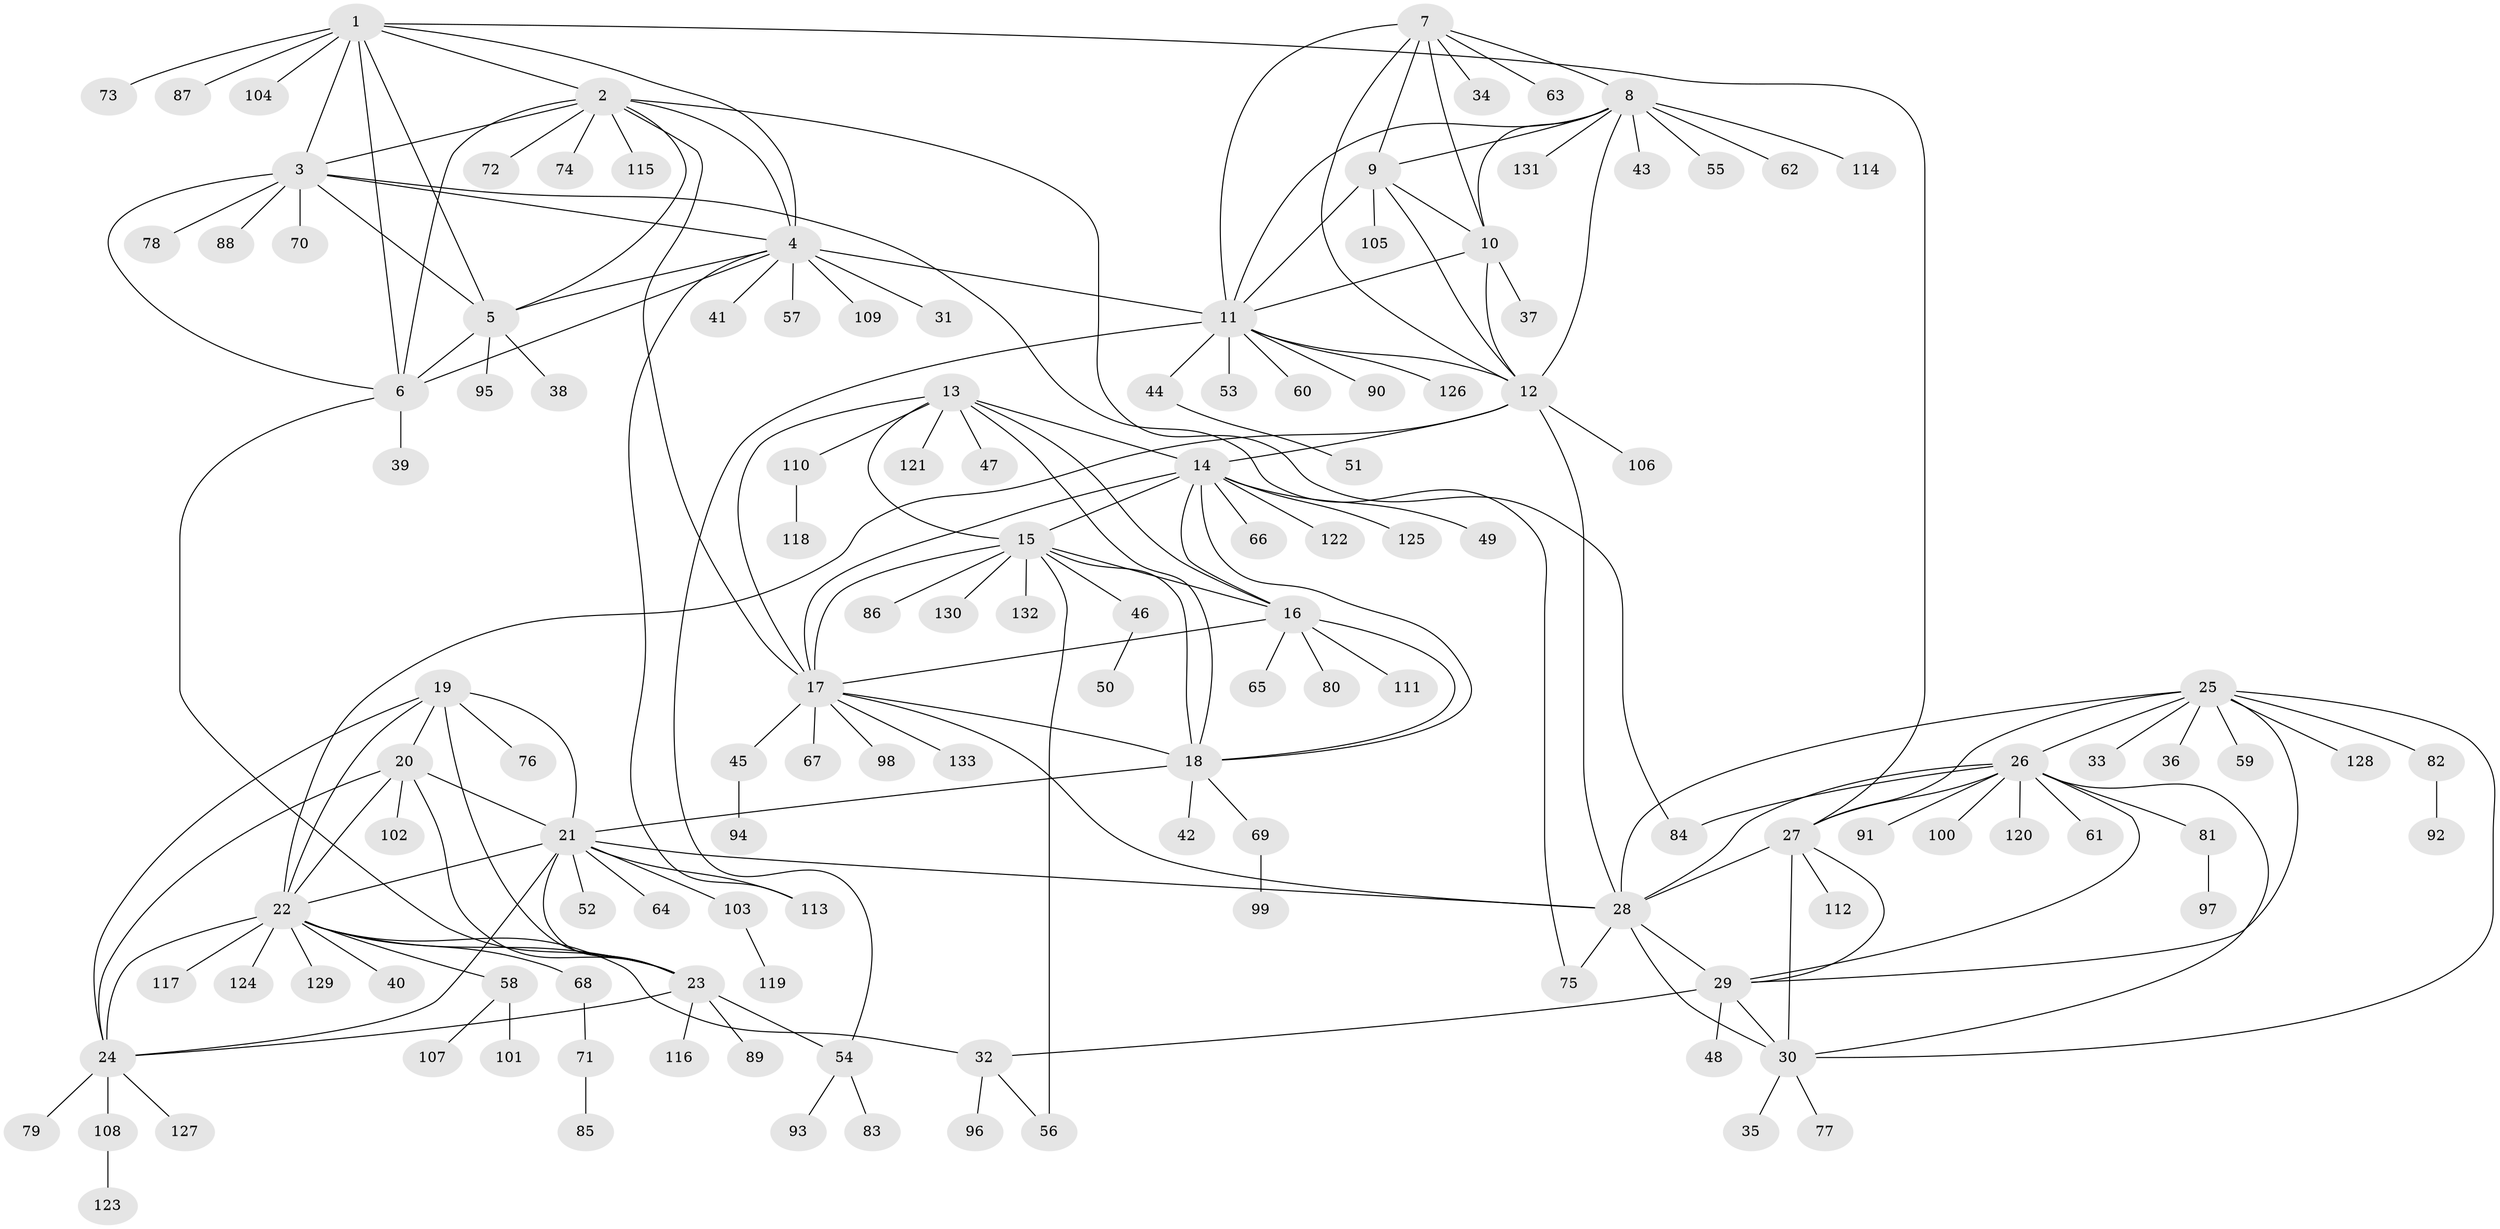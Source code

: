 // coarse degree distribution, {20: 0.010752688172043012, 5: 0.010752688172043012, 4: 0.021505376344086023, 8: 0.021505376344086023, 7: 0.010752688172043012, 9: 0.010752688172043012, 13: 0.021505376344086023, 6: 0.010752688172043012, 1: 0.8172043010752689, 14: 0.010752688172043012, 2: 0.043010752688172046, 17: 0.010752688172043012}
// Generated by graph-tools (version 1.1) at 2025/58/03/04/25 21:58:00]
// undirected, 133 vertices, 194 edges
graph export_dot {
graph [start="1"]
  node [color=gray90,style=filled];
  1;
  2;
  3;
  4;
  5;
  6;
  7;
  8;
  9;
  10;
  11;
  12;
  13;
  14;
  15;
  16;
  17;
  18;
  19;
  20;
  21;
  22;
  23;
  24;
  25;
  26;
  27;
  28;
  29;
  30;
  31;
  32;
  33;
  34;
  35;
  36;
  37;
  38;
  39;
  40;
  41;
  42;
  43;
  44;
  45;
  46;
  47;
  48;
  49;
  50;
  51;
  52;
  53;
  54;
  55;
  56;
  57;
  58;
  59;
  60;
  61;
  62;
  63;
  64;
  65;
  66;
  67;
  68;
  69;
  70;
  71;
  72;
  73;
  74;
  75;
  76;
  77;
  78;
  79;
  80;
  81;
  82;
  83;
  84;
  85;
  86;
  87;
  88;
  89;
  90;
  91;
  92;
  93;
  94;
  95;
  96;
  97;
  98;
  99;
  100;
  101;
  102;
  103;
  104;
  105;
  106;
  107;
  108;
  109;
  110;
  111;
  112;
  113;
  114;
  115;
  116;
  117;
  118;
  119;
  120;
  121;
  122;
  123;
  124;
  125;
  126;
  127;
  128;
  129;
  130;
  131;
  132;
  133;
  1 -- 2;
  1 -- 3;
  1 -- 4;
  1 -- 5;
  1 -- 6;
  1 -- 27;
  1 -- 73;
  1 -- 87;
  1 -- 104;
  2 -- 3;
  2 -- 4;
  2 -- 5;
  2 -- 6;
  2 -- 17;
  2 -- 72;
  2 -- 74;
  2 -- 84;
  2 -- 115;
  3 -- 4;
  3 -- 5;
  3 -- 6;
  3 -- 70;
  3 -- 75;
  3 -- 78;
  3 -- 88;
  4 -- 5;
  4 -- 6;
  4 -- 11;
  4 -- 31;
  4 -- 41;
  4 -- 57;
  4 -- 109;
  4 -- 113;
  5 -- 6;
  5 -- 38;
  5 -- 95;
  6 -- 23;
  6 -- 39;
  7 -- 8;
  7 -- 9;
  7 -- 10;
  7 -- 11;
  7 -- 12;
  7 -- 34;
  7 -- 63;
  8 -- 9;
  8 -- 10;
  8 -- 11;
  8 -- 12;
  8 -- 43;
  8 -- 55;
  8 -- 62;
  8 -- 114;
  8 -- 131;
  9 -- 10;
  9 -- 11;
  9 -- 12;
  9 -- 105;
  10 -- 11;
  10 -- 12;
  10 -- 37;
  11 -- 12;
  11 -- 44;
  11 -- 53;
  11 -- 54;
  11 -- 60;
  11 -- 90;
  11 -- 126;
  12 -- 14;
  12 -- 22;
  12 -- 28;
  12 -- 106;
  13 -- 14;
  13 -- 15;
  13 -- 16;
  13 -- 17;
  13 -- 18;
  13 -- 47;
  13 -- 110;
  13 -- 121;
  14 -- 15;
  14 -- 16;
  14 -- 17;
  14 -- 18;
  14 -- 49;
  14 -- 66;
  14 -- 122;
  14 -- 125;
  15 -- 16;
  15 -- 17;
  15 -- 18;
  15 -- 46;
  15 -- 56;
  15 -- 86;
  15 -- 130;
  15 -- 132;
  16 -- 17;
  16 -- 18;
  16 -- 65;
  16 -- 80;
  16 -- 111;
  17 -- 18;
  17 -- 28;
  17 -- 45;
  17 -- 67;
  17 -- 98;
  17 -- 133;
  18 -- 21;
  18 -- 42;
  18 -- 69;
  19 -- 20;
  19 -- 21;
  19 -- 22;
  19 -- 23;
  19 -- 24;
  19 -- 76;
  20 -- 21;
  20 -- 22;
  20 -- 23;
  20 -- 24;
  20 -- 102;
  21 -- 22;
  21 -- 23;
  21 -- 24;
  21 -- 28;
  21 -- 52;
  21 -- 64;
  21 -- 103;
  21 -- 113;
  22 -- 23;
  22 -- 24;
  22 -- 32;
  22 -- 40;
  22 -- 58;
  22 -- 68;
  22 -- 117;
  22 -- 124;
  22 -- 129;
  23 -- 24;
  23 -- 54;
  23 -- 89;
  23 -- 116;
  24 -- 79;
  24 -- 108;
  24 -- 127;
  25 -- 26;
  25 -- 27;
  25 -- 28;
  25 -- 29;
  25 -- 30;
  25 -- 33;
  25 -- 36;
  25 -- 59;
  25 -- 82;
  25 -- 128;
  26 -- 27;
  26 -- 28;
  26 -- 29;
  26 -- 30;
  26 -- 61;
  26 -- 81;
  26 -- 84;
  26 -- 91;
  26 -- 100;
  26 -- 120;
  27 -- 28;
  27 -- 29;
  27 -- 30;
  27 -- 112;
  28 -- 29;
  28 -- 30;
  28 -- 75;
  29 -- 30;
  29 -- 32;
  29 -- 48;
  30 -- 35;
  30 -- 77;
  32 -- 56;
  32 -- 96;
  44 -- 51;
  45 -- 94;
  46 -- 50;
  54 -- 83;
  54 -- 93;
  58 -- 101;
  58 -- 107;
  68 -- 71;
  69 -- 99;
  71 -- 85;
  81 -- 97;
  82 -- 92;
  103 -- 119;
  108 -- 123;
  110 -- 118;
}
